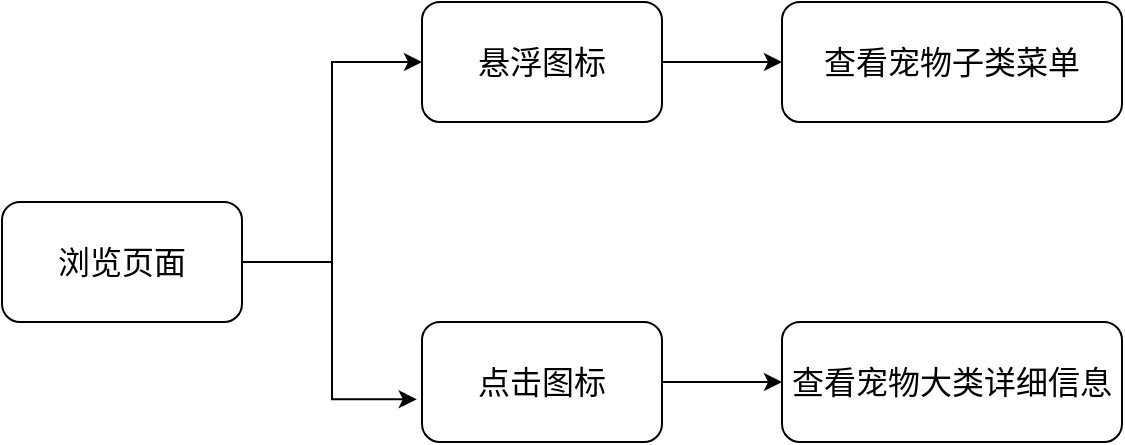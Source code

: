<mxfile version="24.7.5">
  <diagram id="C5RBs43oDa-KdzZeNtuy" name="Page-1">
    <mxGraphModel dx="1004" dy="745" grid="1" gridSize="10" guides="1" tooltips="1" connect="1" arrows="1" fold="1" page="1" pageScale="1" pageWidth="827" pageHeight="1169" math="0" shadow="0">
      <root>
        <mxCell id="WIyWlLk6GJQsqaUBKTNV-0" />
        <mxCell id="WIyWlLk6GJQsqaUBKTNV-1" parent="WIyWlLk6GJQsqaUBKTNV-0" />
        <mxCell id="Vp3_eGZHVUZD8heVCFpJ-5" style="edgeStyle=orthogonalEdgeStyle;rounded=0;orthogonalLoop=1;jettySize=auto;html=1;exitX=1;exitY=0.5;exitDx=0;exitDy=0;entryX=0;entryY=0.5;entryDx=0;entryDy=0;" edge="1" parent="WIyWlLk6GJQsqaUBKTNV-1" source="Vp3_eGZHVUZD8heVCFpJ-0" target="Vp3_eGZHVUZD8heVCFpJ-1">
          <mxGeometry relative="1" as="geometry" />
        </mxCell>
        <mxCell id="Vp3_eGZHVUZD8heVCFpJ-0" value="&lt;font style=&quot;font-size: 16px;&quot;&gt;浏览页面&lt;/font&gt;" style="rounded=1;whiteSpace=wrap;html=1;" vertex="1" parent="WIyWlLk6GJQsqaUBKTNV-1">
          <mxGeometry x="190" y="160" width="120" height="60" as="geometry" />
        </mxCell>
        <mxCell id="Vp3_eGZHVUZD8heVCFpJ-9" style="edgeStyle=orthogonalEdgeStyle;rounded=0;orthogonalLoop=1;jettySize=auto;html=1;exitX=1;exitY=0.5;exitDx=0;exitDy=0;entryX=0;entryY=0.5;entryDx=0;entryDy=0;" edge="1" parent="WIyWlLk6GJQsqaUBKTNV-1" source="Vp3_eGZHVUZD8heVCFpJ-1" target="Vp3_eGZHVUZD8heVCFpJ-3">
          <mxGeometry relative="1" as="geometry" />
        </mxCell>
        <mxCell id="Vp3_eGZHVUZD8heVCFpJ-1" value="&lt;font style=&quot;font-size: 16px;&quot;&gt;悬浮图标&lt;/font&gt;" style="rounded=1;whiteSpace=wrap;html=1;" vertex="1" parent="WIyWlLk6GJQsqaUBKTNV-1">
          <mxGeometry x="400" y="60" width="120" height="60" as="geometry" />
        </mxCell>
        <mxCell id="Vp3_eGZHVUZD8heVCFpJ-10" style="edgeStyle=orthogonalEdgeStyle;rounded=0;orthogonalLoop=1;jettySize=auto;html=1;exitX=1;exitY=0.5;exitDx=0;exitDy=0;entryX=0;entryY=0.5;entryDx=0;entryDy=0;" edge="1" parent="WIyWlLk6GJQsqaUBKTNV-1" source="Vp3_eGZHVUZD8heVCFpJ-2" target="Vp3_eGZHVUZD8heVCFpJ-4">
          <mxGeometry relative="1" as="geometry" />
        </mxCell>
        <mxCell id="Vp3_eGZHVUZD8heVCFpJ-2" value="&lt;font style=&quot;font-size: 16px;&quot;&gt;点击图标&lt;/font&gt;" style="rounded=1;whiteSpace=wrap;html=1;" vertex="1" parent="WIyWlLk6GJQsqaUBKTNV-1">
          <mxGeometry x="400" y="220" width="120" height="60" as="geometry" />
        </mxCell>
        <mxCell id="Vp3_eGZHVUZD8heVCFpJ-3" value="&lt;font style=&quot;font-size: 16px;&quot;&gt;查看宠物子类菜单&lt;/font&gt;" style="rounded=1;whiteSpace=wrap;html=1;" vertex="1" parent="WIyWlLk6GJQsqaUBKTNV-1">
          <mxGeometry x="580" y="60" width="170" height="60" as="geometry" />
        </mxCell>
        <mxCell id="Vp3_eGZHVUZD8heVCFpJ-4" value="&lt;font style=&quot;font-size: 16px;&quot;&gt;查看宠物大类详细信息&lt;/font&gt;" style="rounded=1;whiteSpace=wrap;html=1;" vertex="1" parent="WIyWlLk6GJQsqaUBKTNV-1">
          <mxGeometry x="580" y="220" width="170" height="60" as="geometry" />
        </mxCell>
        <mxCell id="Vp3_eGZHVUZD8heVCFpJ-8" style="edgeStyle=orthogonalEdgeStyle;rounded=0;orthogonalLoop=1;jettySize=auto;html=1;exitX=1;exitY=0.5;exitDx=0;exitDy=0;entryX=-0.022;entryY=0.644;entryDx=0;entryDy=0;entryPerimeter=0;" edge="1" parent="WIyWlLk6GJQsqaUBKTNV-1" source="Vp3_eGZHVUZD8heVCFpJ-0" target="Vp3_eGZHVUZD8heVCFpJ-2">
          <mxGeometry relative="1" as="geometry" />
        </mxCell>
      </root>
    </mxGraphModel>
  </diagram>
</mxfile>

